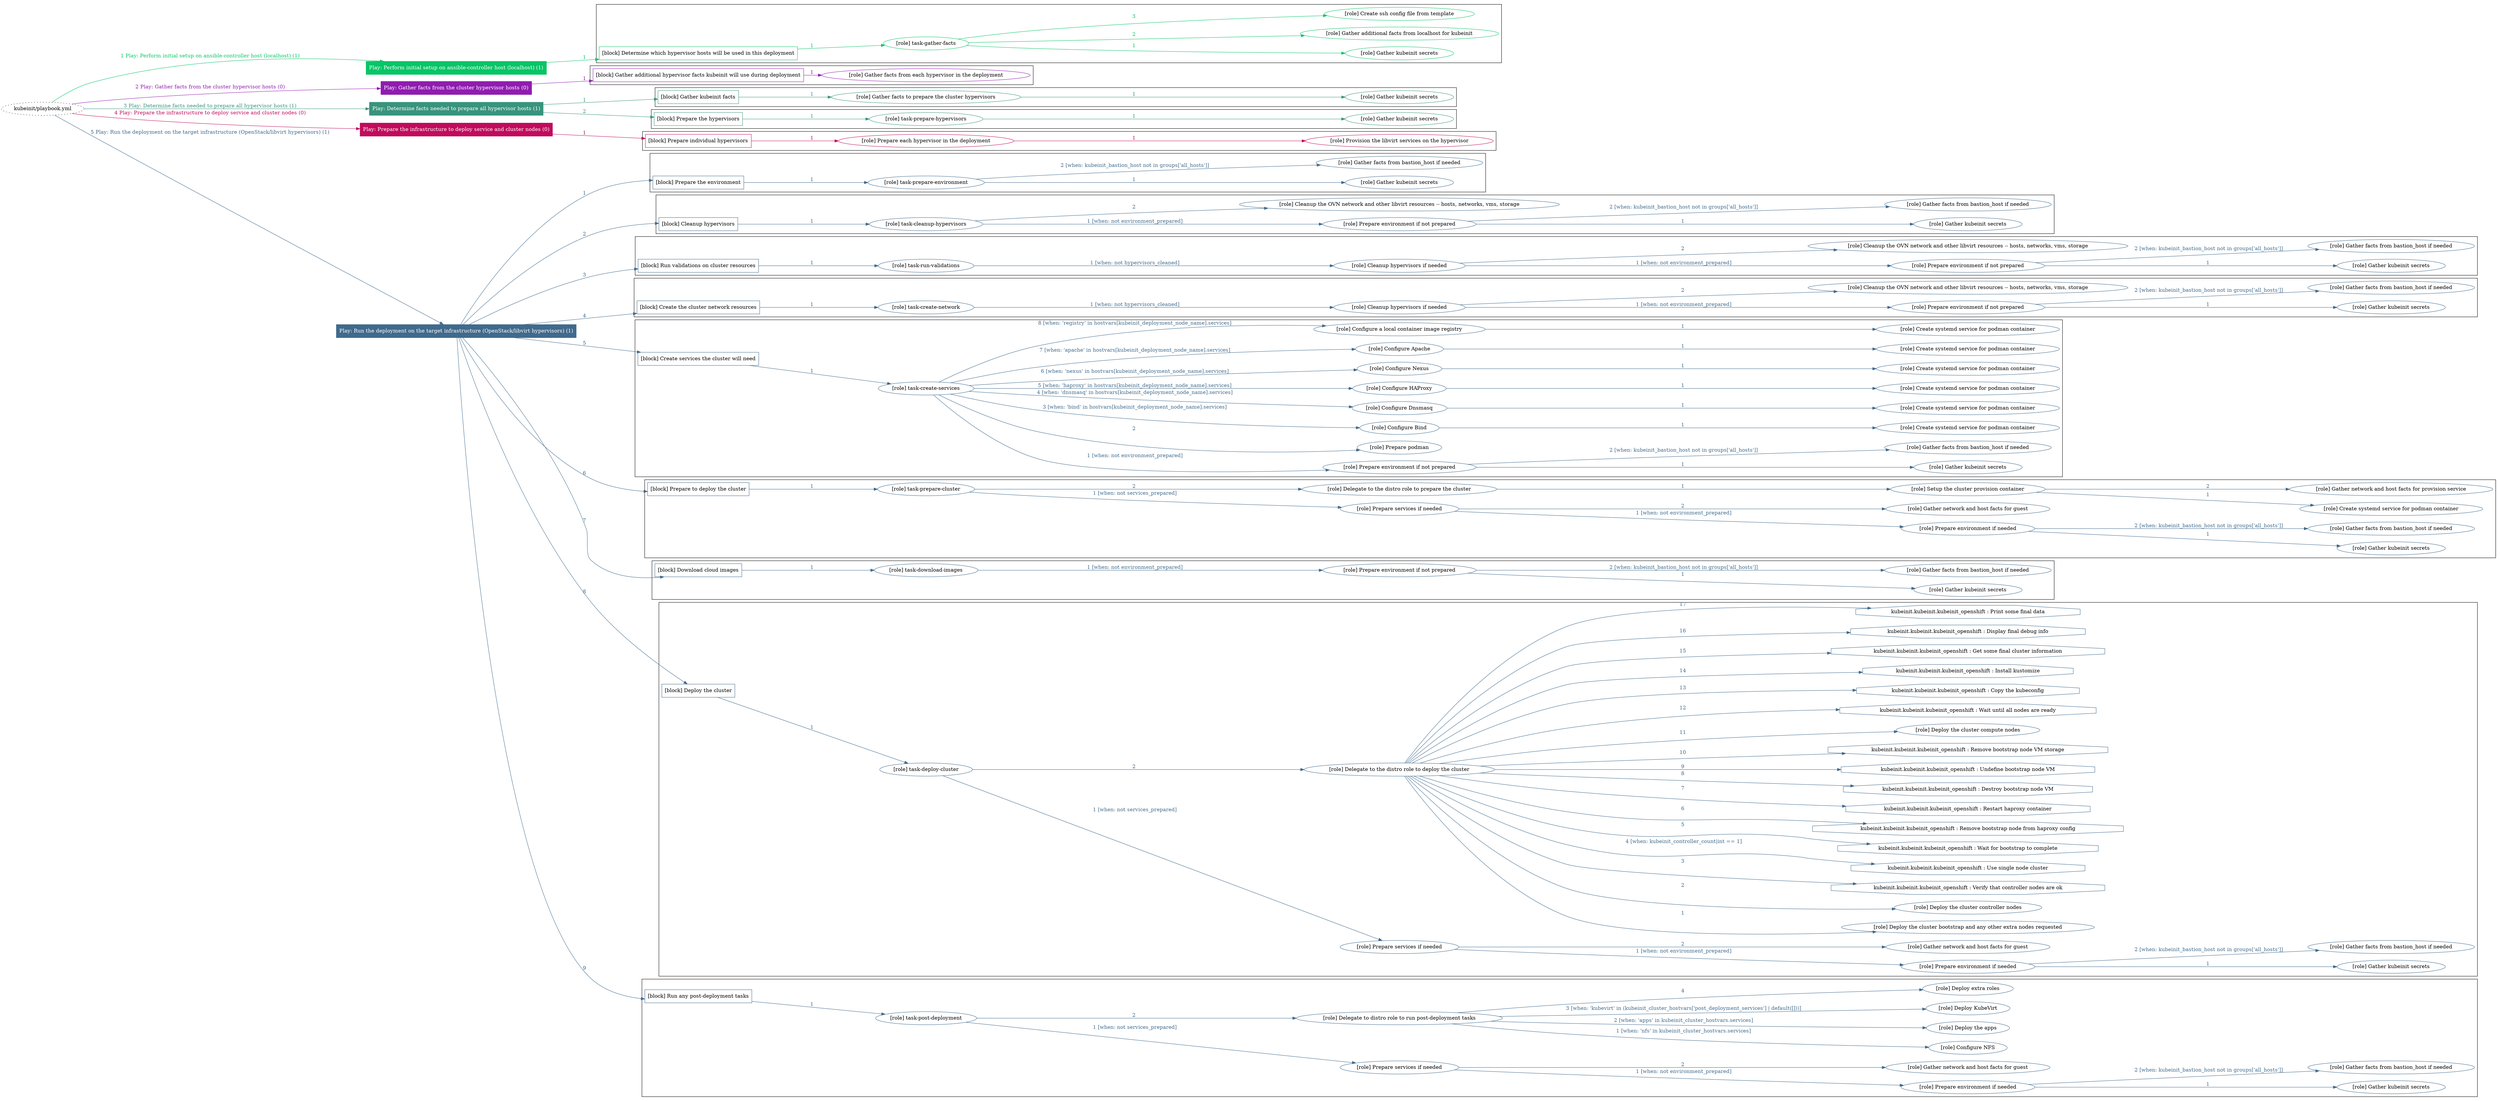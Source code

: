 digraph {
	graph [concentrate=true ordering=in rankdir=LR ratio=fill]
	edge [esep=5 sep=10]
	"kubeinit/playbook.yml" [URL="/home/runner/work/kubeinit/kubeinit/kubeinit/playbook.yml" id=playbook_50bd25fa style=dotted]
	"kubeinit/playbook.yml" -> play_4bf50ac2 [label="1 Play: Perform initial setup on ansible-controller host (localhost) (1)" color="#07c566" fontcolor="#07c566" id=edge_play_4bf50ac2 labeltooltip="1 Play: Perform initial setup on ansible-controller host (localhost) (1)" tooltip="1 Play: Perform initial setup on ansible-controller host (localhost) (1)"]
	subgraph "Play: Perform initial setup on ansible-controller host (localhost) (1)" {
		play_4bf50ac2 [label="Play: Perform initial setup on ansible-controller host (localhost) (1)" URL="/home/runner/work/kubeinit/kubeinit/kubeinit/playbook.yml" color="#07c566" fontcolor="#ffffff" id=play_4bf50ac2 shape=box style=filled tooltip=localhost]
		play_4bf50ac2 -> block_9e1c228f [label=1 color="#07c566" fontcolor="#07c566" id=edge_block_9e1c228f labeltooltip=1 tooltip=1]
		subgraph cluster_block_9e1c228f {
			block_9e1c228f [label="[block] Determine which hypervisor hosts will be used in this deployment" URL="/home/runner/work/kubeinit/kubeinit/kubeinit/playbook.yml" color="#07c566" id=block_9e1c228f labeltooltip="Determine which hypervisor hosts will be used in this deployment" shape=box tooltip="Determine which hypervisor hosts will be used in this deployment"]
			block_9e1c228f -> role_2f373891 [label="1 " color="#07c566" fontcolor="#07c566" id=edge_role_2f373891 labeltooltip="1 " tooltip="1 "]
			subgraph "task-gather-facts" {
				role_2f373891 [label="[role] task-gather-facts" URL="/home/runner/work/kubeinit/kubeinit/kubeinit/playbook.yml" color="#07c566" id=role_2f373891 tooltip="task-gather-facts"]
				role_2f373891 -> role_847ed980 [label="1 " color="#07c566" fontcolor="#07c566" id=edge_role_847ed980 labeltooltip="1 " tooltip="1 "]
				subgraph "Gather kubeinit secrets" {
					role_847ed980 [label="[role] Gather kubeinit secrets" URL="/home/runner/.ansible/collections/ansible_collections/kubeinit/kubeinit/roles/kubeinit_prepare/tasks/build_hypervisors_group.yml" color="#07c566" id=role_847ed980 tooltip="Gather kubeinit secrets"]
				}
				role_2f373891 -> role_a9149e8d [label="2 " color="#07c566" fontcolor="#07c566" id=edge_role_a9149e8d labeltooltip="2 " tooltip="2 "]
				subgraph "Gather additional facts from localhost for kubeinit" {
					role_a9149e8d [label="[role] Gather additional facts from localhost for kubeinit" URL="/home/runner/.ansible/collections/ansible_collections/kubeinit/kubeinit/roles/kubeinit_prepare/tasks/build_hypervisors_group.yml" color="#07c566" id=role_a9149e8d tooltip="Gather additional facts from localhost for kubeinit"]
				}
				role_2f373891 -> role_67c5a2b4 [label="3 " color="#07c566" fontcolor="#07c566" id=edge_role_67c5a2b4 labeltooltip="3 " tooltip="3 "]
				subgraph "Create ssh config file from template" {
					role_67c5a2b4 [label="[role] Create ssh config file from template" URL="/home/runner/.ansible/collections/ansible_collections/kubeinit/kubeinit/roles/kubeinit_prepare/tasks/build_hypervisors_group.yml" color="#07c566" id=role_67c5a2b4 tooltip="Create ssh config file from template"]
				}
			}
		}
	}
	"kubeinit/playbook.yml" -> play_c8eaf683 [label="2 Play: Gather facts from the cluster hypervisor hosts (0)" color="#901cb0" fontcolor="#901cb0" id=edge_play_c8eaf683 labeltooltip="2 Play: Gather facts from the cluster hypervisor hosts (0)" tooltip="2 Play: Gather facts from the cluster hypervisor hosts (0)"]
	subgraph "Play: Gather facts from the cluster hypervisor hosts (0)" {
		play_c8eaf683 [label="Play: Gather facts from the cluster hypervisor hosts (0)" URL="/home/runner/work/kubeinit/kubeinit/kubeinit/playbook.yml" color="#901cb0" fontcolor="#ffffff" id=play_c8eaf683 shape=box style=filled tooltip="Play: Gather facts from the cluster hypervisor hosts (0)"]
		play_c8eaf683 -> block_3e5f07fd [label=1 color="#901cb0" fontcolor="#901cb0" id=edge_block_3e5f07fd labeltooltip=1 tooltip=1]
		subgraph cluster_block_3e5f07fd {
			block_3e5f07fd [label="[block] Gather additional hypervisor facts kubeinit will use during deployment" URL="/home/runner/work/kubeinit/kubeinit/kubeinit/playbook.yml" color="#901cb0" id=block_3e5f07fd labeltooltip="Gather additional hypervisor facts kubeinit will use during deployment" shape=box tooltip="Gather additional hypervisor facts kubeinit will use during deployment"]
			block_3e5f07fd -> role_fa3580a1 [label="1 " color="#901cb0" fontcolor="#901cb0" id=edge_role_fa3580a1 labeltooltip="1 " tooltip="1 "]
			subgraph "Gather facts from each hypervisor in the deployment" {
				role_fa3580a1 [label="[role] Gather facts from each hypervisor in the deployment" URL="/home/runner/work/kubeinit/kubeinit/kubeinit/playbook.yml" color="#901cb0" id=role_fa3580a1 tooltip="Gather facts from each hypervisor in the deployment"]
			}
		}
	}
	"kubeinit/playbook.yml" -> play_f96d31c6 [label="3 Play: Determine facts needed to prepare all hypervisor hosts (1)" color="#38947d" fontcolor="#38947d" id=edge_play_f96d31c6 labeltooltip="3 Play: Determine facts needed to prepare all hypervisor hosts (1)" tooltip="3 Play: Determine facts needed to prepare all hypervisor hosts (1)"]
	subgraph "Play: Determine facts needed to prepare all hypervisor hosts (1)" {
		play_f96d31c6 [label="Play: Determine facts needed to prepare all hypervisor hosts (1)" URL="/home/runner/work/kubeinit/kubeinit/kubeinit/playbook.yml" color="#38947d" fontcolor="#ffffff" id=play_f96d31c6 shape=box style=filled tooltip=localhost]
		play_f96d31c6 -> block_f959dbd6 [label=1 color="#38947d" fontcolor="#38947d" id=edge_block_f959dbd6 labeltooltip=1 tooltip=1]
		subgraph cluster_block_f959dbd6 {
			block_f959dbd6 [label="[block] Gather kubeinit facts" URL="/home/runner/work/kubeinit/kubeinit/kubeinit/playbook.yml" color="#38947d" id=block_f959dbd6 labeltooltip="Gather kubeinit facts" shape=box tooltip="Gather kubeinit facts"]
			block_f959dbd6 -> role_f091aeb1 [label="1 " color="#38947d" fontcolor="#38947d" id=edge_role_f091aeb1 labeltooltip="1 " tooltip="1 "]
			subgraph "Gather facts to prepare the cluster hypervisors" {
				role_f091aeb1 [label="[role] Gather facts to prepare the cluster hypervisors" URL="/home/runner/work/kubeinit/kubeinit/kubeinit/playbook.yml" color="#38947d" id=role_f091aeb1 tooltip="Gather facts to prepare the cluster hypervisors"]
				role_f091aeb1 -> role_014d5899 [label="1 " color="#38947d" fontcolor="#38947d" id=edge_role_014d5899 labeltooltip="1 " tooltip="1 "]
				subgraph "Gather kubeinit secrets" {
					role_014d5899 [label="[role] Gather kubeinit secrets" URL="/home/runner/.ansible/collections/ansible_collections/kubeinit/kubeinit/roles/kubeinit_prepare/tasks/gather_kubeinit_facts.yml" color="#38947d" id=role_014d5899 tooltip="Gather kubeinit secrets"]
				}
			}
		}
		play_f96d31c6 -> block_a365933b [label=2 color="#38947d" fontcolor="#38947d" id=edge_block_a365933b labeltooltip=2 tooltip=2]
		subgraph cluster_block_a365933b {
			block_a365933b [label="[block] Prepare the hypervisors" URL="/home/runner/work/kubeinit/kubeinit/kubeinit/playbook.yml" color="#38947d" id=block_a365933b labeltooltip="Prepare the hypervisors" shape=box tooltip="Prepare the hypervisors"]
			block_a365933b -> role_06dd94b6 [label="1 " color="#38947d" fontcolor="#38947d" id=edge_role_06dd94b6 labeltooltip="1 " tooltip="1 "]
			subgraph "task-prepare-hypervisors" {
				role_06dd94b6 [label="[role] task-prepare-hypervisors" URL="/home/runner/work/kubeinit/kubeinit/kubeinit/playbook.yml" color="#38947d" id=role_06dd94b6 tooltip="task-prepare-hypervisors"]
				role_06dd94b6 -> role_d65f756d [label="1 " color="#38947d" fontcolor="#38947d" id=edge_role_d65f756d labeltooltip="1 " tooltip="1 "]
				subgraph "Gather kubeinit secrets" {
					role_d65f756d [label="[role] Gather kubeinit secrets" URL="/home/runner/.ansible/collections/ansible_collections/kubeinit/kubeinit/roles/kubeinit_prepare/tasks/gather_kubeinit_facts.yml" color="#38947d" id=role_d65f756d tooltip="Gather kubeinit secrets"]
				}
			}
		}
	}
	"kubeinit/playbook.yml" -> play_06c529fe [label="4 Play: Prepare the infrastructure to deploy service and cluster nodes (0)" color="#c10b5c" fontcolor="#c10b5c" id=edge_play_06c529fe labeltooltip="4 Play: Prepare the infrastructure to deploy service and cluster nodes (0)" tooltip="4 Play: Prepare the infrastructure to deploy service and cluster nodes (0)"]
	subgraph "Play: Prepare the infrastructure to deploy service and cluster nodes (0)" {
		play_06c529fe [label="Play: Prepare the infrastructure to deploy service and cluster nodes (0)" URL="/home/runner/work/kubeinit/kubeinit/kubeinit/playbook.yml" color="#c10b5c" fontcolor="#ffffff" id=play_06c529fe shape=box style=filled tooltip="Play: Prepare the infrastructure to deploy service and cluster nodes (0)"]
		play_06c529fe -> block_189769e6 [label=1 color="#c10b5c" fontcolor="#c10b5c" id=edge_block_189769e6 labeltooltip=1 tooltip=1]
		subgraph cluster_block_189769e6 {
			block_189769e6 [label="[block] Prepare individual hypervisors" URL="/home/runner/work/kubeinit/kubeinit/kubeinit/playbook.yml" color="#c10b5c" id=block_189769e6 labeltooltip="Prepare individual hypervisors" shape=box tooltip="Prepare individual hypervisors"]
			block_189769e6 -> role_f0d8685e [label="1 " color="#c10b5c" fontcolor="#c10b5c" id=edge_role_f0d8685e labeltooltip="1 " tooltip="1 "]
			subgraph "Prepare each hypervisor in the deployment" {
				role_f0d8685e [label="[role] Prepare each hypervisor in the deployment" URL="/home/runner/work/kubeinit/kubeinit/kubeinit/playbook.yml" color="#c10b5c" id=role_f0d8685e tooltip="Prepare each hypervisor in the deployment"]
				role_f0d8685e -> role_efe97124 [label="1 " color="#c10b5c" fontcolor="#c10b5c" id=edge_role_efe97124 labeltooltip="1 " tooltip="1 "]
				subgraph "Provision the libvirt services on the hypervisor" {
					role_efe97124 [label="[role] Provision the libvirt services on the hypervisor" URL="/home/runner/.ansible/collections/ansible_collections/kubeinit/kubeinit/roles/kubeinit_prepare/tasks/prepare_hypervisor.yml" color="#c10b5c" id=role_efe97124 tooltip="Provision the libvirt services on the hypervisor"]
				}
			}
		}
	}
	"kubeinit/playbook.yml" -> play_44481544 [label="5 Play: Run the deployment on the target infrastructure (OpenStack/libvirt hypervisors) (1)" color="#406a8c" fontcolor="#406a8c" id=edge_play_44481544 labeltooltip="5 Play: Run the deployment on the target infrastructure (OpenStack/libvirt hypervisors) (1)" tooltip="5 Play: Run the deployment on the target infrastructure (OpenStack/libvirt hypervisors) (1)"]
	subgraph "Play: Run the deployment on the target infrastructure (OpenStack/libvirt hypervisors) (1)" {
		play_44481544 [label="Play: Run the deployment on the target infrastructure (OpenStack/libvirt hypervisors) (1)" URL="/home/runner/work/kubeinit/kubeinit/kubeinit/playbook.yml" color="#406a8c" fontcolor="#ffffff" id=play_44481544 shape=box style=filled tooltip=localhost]
		play_44481544 -> block_8fc220f0 [label=1 color="#406a8c" fontcolor="#406a8c" id=edge_block_8fc220f0 labeltooltip=1 tooltip=1]
		subgraph cluster_block_8fc220f0 {
			block_8fc220f0 [label="[block] Prepare the environment" URL="/home/runner/work/kubeinit/kubeinit/kubeinit/playbook.yml" color="#406a8c" id=block_8fc220f0 labeltooltip="Prepare the environment" shape=box tooltip="Prepare the environment"]
			block_8fc220f0 -> role_bfd243fd [label="1 " color="#406a8c" fontcolor="#406a8c" id=edge_role_bfd243fd labeltooltip="1 " tooltip="1 "]
			subgraph "task-prepare-environment" {
				role_bfd243fd [label="[role] task-prepare-environment" URL="/home/runner/work/kubeinit/kubeinit/kubeinit/playbook.yml" color="#406a8c" id=role_bfd243fd tooltip="task-prepare-environment"]
				role_bfd243fd -> role_518475f5 [label="1 " color="#406a8c" fontcolor="#406a8c" id=edge_role_518475f5 labeltooltip="1 " tooltip="1 "]
				subgraph "Gather kubeinit secrets" {
					role_518475f5 [label="[role] Gather kubeinit secrets" URL="/home/runner/.ansible/collections/ansible_collections/kubeinit/kubeinit/roles/kubeinit_prepare/tasks/gather_kubeinit_facts.yml" color="#406a8c" id=role_518475f5 tooltip="Gather kubeinit secrets"]
				}
				role_bfd243fd -> role_069d0065 [label="2 [when: kubeinit_bastion_host not in groups['all_hosts']]" color="#406a8c" fontcolor="#406a8c" id=edge_role_069d0065 labeltooltip="2 [when: kubeinit_bastion_host not in groups['all_hosts']]" tooltip="2 [when: kubeinit_bastion_host not in groups['all_hosts']]"]
				subgraph "Gather facts from bastion_host if needed" {
					role_069d0065 [label="[role] Gather facts from bastion_host if needed" URL="/home/runner/.ansible/collections/ansible_collections/kubeinit/kubeinit/roles/kubeinit_prepare/tasks/main.yml" color="#406a8c" id=role_069d0065 tooltip="Gather facts from bastion_host if needed"]
				}
			}
		}
		play_44481544 -> block_0143c581 [label=2 color="#406a8c" fontcolor="#406a8c" id=edge_block_0143c581 labeltooltip=2 tooltip=2]
		subgraph cluster_block_0143c581 {
			block_0143c581 [label="[block] Cleanup hypervisors" URL="/home/runner/work/kubeinit/kubeinit/kubeinit/playbook.yml" color="#406a8c" id=block_0143c581 labeltooltip="Cleanup hypervisors" shape=box tooltip="Cleanup hypervisors"]
			block_0143c581 -> role_dfee4e2e [label="1 " color="#406a8c" fontcolor="#406a8c" id=edge_role_dfee4e2e labeltooltip="1 " tooltip="1 "]
			subgraph "task-cleanup-hypervisors" {
				role_dfee4e2e [label="[role] task-cleanup-hypervisors" URL="/home/runner/work/kubeinit/kubeinit/kubeinit/playbook.yml" color="#406a8c" id=role_dfee4e2e tooltip="task-cleanup-hypervisors"]
				role_dfee4e2e -> role_a5029887 [label="1 [when: not environment_prepared]" color="#406a8c" fontcolor="#406a8c" id=edge_role_a5029887 labeltooltip="1 [when: not environment_prepared]" tooltip="1 [when: not environment_prepared]"]
				subgraph "Prepare environment if not prepared" {
					role_a5029887 [label="[role] Prepare environment if not prepared" URL="/home/runner/.ansible/collections/ansible_collections/kubeinit/kubeinit/roles/kubeinit_libvirt/tasks/cleanup_hypervisors.yml" color="#406a8c" id=role_a5029887 tooltip="Prepare environment if not prepared"]
					role_a5029887 -> role_2441c5da [label="1 " color="#406a8c" fontcolor="#406a8c" id=edge_role_2441c5da labeltooltip="1 " tooltip="1 "]
					subgraph "Gather kubeinit secrets" {
						role_2441c5da [label="[role] Gather kubeinit secrets" URL="/home/runner/.ansible/collections/ansible_collections/kubeinit/kubeinit/roles/kubeinit_prepare/tasks/gather_kubeinit_facts.yml" color="#406a8c" id=role_2441c5da tooltip="Gather kubeinit secrets"]
					}
					role_a5029887 -> role_b6c0d79e [label="2 [when: kubeinit_bastion_host not in groups['all_hosts']]" color="#406a8c" fontcolor="#406a8c" id=edge_role_b6c0d79e labeltooltip="2 [when: kubeinit_bastion_host not in groups['all_hosts']]" tooltip="2 [when: kubeinit_bastion_host not in groups['all_hosts']]"]
					subgraph "Gather facts from bastion_host if needed" {
						role_b6c0d79e [label="[role] Gather facts from bastion_host if needed" URL="/home/runner/.ansible/collections/ansible_collections/kubeinit/kubeinit/roles/kubeinit_prepare/tasks/main.yml" color="#406a8c" id=role_b6c0d79e tooltip="Gather facts from bastion_host if needed"]
					}
				}
				role_dfee4e2e -> role_7842cf20 [label="2 " color="#406a8c" fontcolor="#406a8c" id=edge_role_7842cf20 labeltooltip="2 " tooltip="2 "]
				subgraph "Cleanup the OVN network and other libvirt resources -- hosts, networks, vms, storage" {
					role_7842cf20 [label="[role] Cleanup the OVN network and other libvirt resources -- hosts, networks, vms, storage" URL="/home/runner/.ansible/collections/ansible_collections/kubeinit/kubeinit/roles/kubeinit_libvirt/tasks/cleanup_hypervisors.yml" color="#406a8c" id=role_7842cf20 tooltip="Cleanup the OVN network and other libvirt resources -- hosts, networks, vms, storage"]
				}
			}
		}
		play_44481544 -> block_13480ee0 [label=3 color="#406a8c" fontcolor="#406a8c" id=edge_block_13480ee0 labeltooltip=3 tooltip=3]
		subgraph cluster_block_13480ee0 {
			block_13480ee0 [label="[block] Run validations on cluster resources" URL="/home/runner/work/kubeinit/kubeinit/kubeinit/playbook.yml" color="#406a8c" id=block_13480ee0 labeltooltip="Run validations on cluster resources" shape=box tooltip="Run validations on cluster resources"]
			block_13480ee0 -> role_c1f27a2e [label="1 " color="#406a8c" fontcolor="#406a8c" id=edge_role_c1f27a2e labeltooltip="1 " tooltip="1 "]
			subgraph "task-run-validations" {
				role_c1f27a2e [label="[role] task-run-validations" URL="/home/runner/work/kubeinit/kubeinit/kubeinit/playbook.yml" color="#406a8c" id=role_c1f27a2e tooltip="task-run-validations"]
				role_c1f27a2e -> role_e02048c8 [label="1 [when: not hypervisors_cleaned]" color="#406a8c" fontcolor="#406a8c" id=edge_role_e02048c8 labeltooltip="1 [when: not hypervisors_cleaned]" tooltip="1 [when: not hypervisors_cleaned]"]
				subgraph "Cleanup hypervisors if needed" {
					role_e02048c8 [label="[role] Cleanup hypervisors if needed" URL="/home/runner/.ansible/collections/ansible_collections/kubeinit/kubeinit/roles/kubeinit_validations/tasks/main.yml" color="#406a8c" id=role_e02048c8 tooltip="Cleanup hypervisors if needed"]
					role_e02048c8 -> role_9f446713 [label="1 [when: not environment_prepared]" color="#406a8c" fontcolor="#406a8c" id=edge_role_9f446713 labeltooltip="1 [when: not environment_prepared]" tooltip="1 [when: not environment_prepared]"]
					subgraph "Prepare environment if not prepared" {
						role_9f446713 [label="[role] Prepare environment if not prepared" URL="/home/runner/.ansible/collections/ansible_collections/kubeinit/kubeinit/roles/kubeinit_libvirt/tasks/cleanup_hypervisors.yml" color="#406a8c" id=role_9f446713 tooltip="Prepare environment if not prepared"]
						role_9f446713 -> role_52f19ca0 [label="1 " color="#406a8c" fontcolor="#406a8c" id=edge_role_52f19ca0 labeltooltip="1 " tooltip="1 "]
						subgraph "Gather kubeinit secrets" {
							role_52f19ca0 [label="[role] Gather kubeinit secrets" URL="/home/runner/.ansible/collections/ansible_collections/kubeinit/kubeinit/roles/kubeinit_prepare/tasks/gather_kubeinit_facts.yml" color="#406a8c" id=role_52f19ca0 tooltip="Gather kubeinit secrets"]
						}
						role_9f446713 -> role_0342ae46 [label="2 [when: kubeinit_bastion_host not in groups['all_hosts']]" color="#406a8c" fontcolor="#406a8c" id=edge_role_0342ae46 labeltooltip="2 [when: kubeinit_bastion_host not in groups['all_hosts']]" tooltip="2 [when: kubeinit_bastion_host not in groups['all_hosts']]"]
						subgraph "Gather facts from bastion_host if needed" {
							role_0342ae46 [label="[role] Gather facts from bastion_host if needed" URL="/home/runner/.ansible/collections/ansible_collections/kubeinit/kubeinit/roles/kubeinit_prepare/tasks/main.yml" color="#406a8c" id=role_0342ae46 tooltip="Gather facts from bastion_host if needed"]
						}
					}
					role_e02048c8 -> role_072c7ce5 [label="2 " color="#406a8c" fontcolor="#406a8c" id=edge_role_072c7ce5 labeltooltip="2 " tooltip="2 "]
					subgraph "Cleanup the OVN network and other libvirt resources -- hosts, networks, vms, storage" {
						role_072c7ce5 [label="[role] Cleanup the OVN network and other libvirt resources -- hosts, networks, vms, storage" URL="/home/runner/.ansible/collections/ansible_collections/kubeinit/kubeinit/roles/kubeinit_libvirt/tasks/cleanup_hypervisors.yml" color="#406a8c" id=role_072c7ce5 tooltip="Cleanup the OVN network and other libvirt resources -- hosts, networks, vms, storage"]
					}
				}
			}
		}
		play_44481544 -> block_ce4ec8a8 [label=4 color="#406a8c" fontcolor="#406a8c" id=edge_block_ce4ec8a8 labeltooltip=4 tooltip=4]
		subgraph cluster_block_ce4ec8a8 {
			block_ce4ec8a8 [label="[block] Create the cluster network resources" URL="/home/runner/work/kubeinit/kubeinit/kubeinit/playbook.yml" color="#406a8c" id=block_ce4ec8a8 labeltooltip="Create the cluster network resources" shape=box tooltip="Create the cluster network resources"]
			block_ce4ec8a8 -> role_e200a38a [label="1 " color="#406a8c" fontcolor="#406a8c" id=edge_role_e200a38a labeltooltip="1 " tooltip="1 "]
			subgraph "task-create-network" {
				role_e200a38a [label="[role] task-create-network" URL="/home/runner/work/kubeinit/kubeinit/kubeinit/playbook.yml" color="#406a8c" id=role_e200a38a tooltip="task-create-network"]
				role_e200a38a -> role_e295cb40 [label="1 [when: not hypervisors_cleaned]" color="#406a8c" fontcolor="#406a8c" id=edge_role_e295cb40 labeltooltip="1 [when: not hypervisors_cleaned]" tooltip="1 [when: not hypervisors_cleaned]"]
				subgraph "Cleanup hypervisors if needed" {
					role_e295cb40 [label="[role] Cleanup hypervisors if needed" URL="/home/runner/.ansible/collections/ansible_collections/kubeinit/kubeinit/roles/kubeinit_libvirt/tasks/create_network.yml" color="#406a8c" id=role_e295cb40 tooltip="Cleanup hypervisors if needed"]
					role_e295cb40 -> role_5b097730 [label="1 [when: not environment_prepared]" color="#406a8c" fontcolor="#406a8c" id=edge_role_5b097730 labeltooltip="1 [when: not environment_prepared]" tooltip="1 [when: not environment_prepared]"]
					subgraph "Prepare environment if not prepared" {
						role_5b097730 [label="[role] Prepare environment if not prepared" URL="/home/runner/.ansible/collections/ansible_collections/kubeinit/kubeinit/roles/kubeinit_libvirt/tasks/cleanup_hypervisors.yml" color="#406a8c" id=role_5b097730 tooltip="Prepare environment if not prepared"]
						role_5b097730 -> role_7fd34caf [label="1 " color="#406a8c" fontcolor="#406a8c" id=edge_role_7fd34caf labeltooltip="1 " tooltip="1 "]
						subgraph "Gather kubeinit secrets" {
							role_7fd34caf [label="[role] Gather kubeinit secrets" URL="/home/runner/.ansible/collections/ansible_collections/kubeinit/kubeinit/roles/kubeinit_prepare/tasks/gather_kubeinit_facts.yml" color="#406a8c" id=role_7fd34caf tooltip="Gather kubeinit secrets"]
						}
						role_5b097730 -> role_9453001c [label="2 [when: kubeinit_bastion_host not in groups['all_hosts']]" color="#406a8c" fontcolor="#406a8c" id=edge_role_9453001c labeltooltip="2 [when: kubeinit_bastion_host not in groups['all_hosts']]" tooltip="2 [when: kubeinit_bastion_host not in groups['all_hosts']]"]
						subgraph "Gather facts from bastion_host if needed" {
							role_9453001c [label="[role] Gather facts from bastion_host if needed" URL="/home/runner/.ansible/collections/ansible_collections/kubeinit/kubeinit/roles/kubeinit_prepare/tasks/main.yml" color="#406a8c" id=role_9453001c tooltip="Gather facts from bastion_host if needed"]
						}
					}
					role_e295cb40 -> role_6973d677 [label="2 " color="#406a8c" fontcolor="#406a8c" id=edge_role_6973d677 labeltooltip="2 " tooltip="2 "]
					subgraph "Cleanup the OVN network and other libvirt resources -- hosts, networks, vms, storage" {
						role_6973d677 [label="[role] Cleanup the OVN network and other libvirt resources -- hosts, networks, vms, storage" URL="/home/runner/.ansible/collections/ansible_collections/kubeinit/kubeinit/roles/kubeinit_libvirt/tasks/cleanup_hypervisors.yml" color="#406a8c" id=role_6973d677 tooltip="Cleanup the OVN network and other libvirt resources -- hosts, networks, vms, storage"]
					}
				}
			}
		}
		play_44481544 -> block_c0565fac [label=5 color="#406a8c" fontcolor="#406a8c" id=edge_block_c0565fac labeltooltip=5 tooltip=5]
		subgraph cluster_block_c0565fac {
			block_c0565fac [label="[block] Create services the cluster will need" URL="/home/runner/work/kubeinit/kubeinit/kubeinit/playbook.yml" color="#406a8c" id=block_c0565fac labeltooltip="Create services the cluster will need" shape=box tooltip="Create services the cluster will need"]
			block_c0565fac -> role_2908f4fa [label="1 " color="#406a8c" fontcolor="#406a8c" id=edge_role_2908f4fa labeltooltip="1 " tooltip="1 "]
			subgraph "task-create-services" {
				role_2908f4fa [label="[role] task-create-services" URL="/home/runner/work/kubeinit/kubeinit/kubeinit/playbook.yml" color="#406a8c" id=role_2908f4fa tooltip="task-create-services"]
				role_2908f4fa -> role_563afa36 [label="1 [when: not environment_prepared]" color="#406a8c" fontcolor="#406a8c" id=edge_role_563afa36 labeltooltip="1 [when: not environment_prepared]" tooltip="1 [when: not environment_prepared]"]
				subgraph "Prepare environment if not prepared" {
					role_563afa36 [label="[role] Prepare environment if not prepared" URL="/home/runner/.ansible/collections/ansible_collections/kubeinit/kubeinit/roles/kubeinit_services/tasks/main.yml" color="#406a8c" id=role_563afa36 tooltip="Prepare environment if not prepared"]
					role_563afa36 -> role_eb39f806 [label="1 " color="#406a8c" fontcolor="#406a8c" id=edge_role_eb39f806 labeltooltip="1 " tooltip="1 "]
					subgraph "Gather kubeinit secrets" {
						role_eb39f806 [label="[role] Gather kubeinit secrets" URL="/home/runner/.ansible/collections/ansible_collections/kubeinit/kubeinit/roles/kubeinit_prepare/tasks/gather_kubeinit_facts.yml" color="#406a8c" id=role_eb39f806 tooltip="Gather kubeinit secrets"]
					}
					role_563afa36 -> role_6641a165 [label="2 [when: kubeinit_bastion_host not in groups['all_hosts']]" color="#406a8c" fontcolor="#406a8c" id=edge_role_6641a165 labeltooltip="2 [when: kubeinit_bastion_host not in groups['all_hosts']]" tooltip="2 [when: kubeinit_bastion_host not in groups['all_hosts']]"]
					subgraph "Gather facts from bastion_host if needed" {
						role_6641a165 [label="[role] Gather facts from bastion_host if needed" URL="/home/runner/.ansible/collections/ansible_collections/kubeinit/kubeinit/roles/kubeinit_prepare/tasks/main.yml" color="#406a8c" id=role_6641a165 tooltip="Gather facts from bastion_host if needed"]
					}
				}
				role_2908f4fa -> role_1a4cc310 [label="2 " color="#406a8c" fontcolor="#406a8c" id=edge_role_1a4cc310 labeltooltip="2 " tooltip="2 "]
				subgraph "Prepare podman" {
					role_1a4cc310 [label="[role] Prepare podman" URL="/home/runner/.ansible/collections/ansible_collections/kubeinit/kubeinit/roles/kubeinit_services/tasks/00_create_service_pod.yml" color="#406a8c" id=role_1a4cc310 tooltip="Prepare podman"]
				}
				role_2908f4fa -> role_7a6d3f65 [label="3 [when: 'bind' in hostvars[kubeinit_deployment_node_name].services]" color="#406a8c" fontcolor="#406a8c" id=edge_role_7a6d3f65 labeltooltip="3 [when: 'bind' in hostvars[kubeinit_deployment_node_name].services]" tooltip="3 [when: 'bind' in hostvars[kubeinit_deployment_node_name].services]"]
				subgraph "Configure Bind" {
					role_7a6d3f65 [label="[role] Configure Bind" URL="/home/runner/.ansible/collections/ansible_collections/kubeinit/kubeinit/roles/kubeinit_services/tasks/start_services_containers.yml" color="#406a8c" id=role_7a6d3f65 tooltip="Configure Bind"]
					role_7a6d3f65 -> role_4749224b [label="1 " color="#406a8c" fontcolor="#406a8c" id=edge_role_4749224b labeltooltip="1 " tooltip="1 "]
					subgraph "Create systemd service for podman container" {
						role_4749224b [label="[role] Create systemd service for podman container" URL="/home/runner/.ansible/collections/ansible_collections/kubeinit/kubeinit/roles/kubeinit_bind/tasks/main.yml" color="#406a8c" id=role_4749224b tooltip="Create systemd service for podman container"]
					}
				}
				role_2908f4fa -> role_fece2676 [label="4 [when: 'dnsmasq' in hostvars[kubeinit_deployment_node_name].services]" color="#406a8c" fontcolor="#406a8c" id=edge_role_fece2676 labeltooltip="4 [when: 'dnsmasq' in hostvars[kubeinit_deployment_node_name].services]" tooltip="4 [when: 'dnsmasq' in hostvars[kubeinit_deployment_node_name].services]"]
				subgraph "Configure Dnsmasq" {
					role_fece2676 [label="[role] Configure Dnsmasq" URL="/home/runner/.ansible/collections/ansible_collections/kubeinit/kubeinit/roles/kubeinit_services/tasks/start_services_containers.yml" color="#406a8c" id=role_fece2676 tooltip="Configure Dnsmasq"]
					role_fece2676 -> role_5778bd34 [label="1 " color="#406a8c" fontcolor="#406a8c" id=edge_role_5778bd34 labeltooltip="1 " tooltip="1 "]
					subgraph "Create systemd service for podman container" {
						role_5778bd34 [label="[role] Create systemd service for podman container" URL="/home/runner/.ansible/collections/ansible_collections/kubeinit/kubeinit/roles/kubeinit_dnsmasq/tasks/main.yml" color="#406a8c" id=role_5778bd34 tooltip="Create systemd service for podman container"]
					}
				}
				role_2908f4fa -> role_dbf961b9 [label="5 [when: 'haproxy' in hostvars[kubeinit_deployment_node_name].services]" color="#406a8c" fontcolor="#406a8c" id=edge_role_dbf961b9 labeltooltip="5 [when: 'haproxy' in hostvars[kubeinit_deployment_node_name].services]" tooltip="5 [when: 'haproxy' in hostvars[kubeinit_deployment_node_name].services]"]
				subgraph "Configure HAProxy" {
					role_dbf961b9 [label="[role] Configure HAProxy" URL="/home/runner/.ansible/collections/ansible_collections/kubeinit/kubeinit/roles/kubeinit_services/tasks/start_services_containers.yml" color="#406a8c" id=role_dbf961b9 tooltip="Configure HAProxy"]
					role_dbf961b9 -> role_9c6bd52e [label="1 " color="#406a8c" fontcolor="#406a8c" id=edge_role_9c6bd52e labeltooltip="1 " tooltip="1 "]
					subgraph "Create systemd service for podman container" {
						role_9c6bd52e [label="[role] Create systemd service for podman container" URL="/home/runner/.ansible/collections/ansible_collections/kubeinit/kubeinit/roles/kubeinit_haproxy/tasks/main.yml" color="#406a8c" id=role_9c6bd52e tooltip="Create systemd service for podman container"]
					}
				}
				role_2908f4fa -> role_05d064eb [label="6 [when: 'nexus' in hostvars[kubeinit_deployment_node_name].services]" color="#406a8c" fontcolor="#406a8c" id=edge_role_05d064eb labeltooltip="6 [when: 'nexus' in hostvars[kubeinit_deployment_node_name].services]" tooltip="6 [when: 'nexus' in hostvars[kubeinit_deployment_node_name].services]"]
				subgraph "Configure Nexus" {
					role_05d064eb [label="[role] Configure Nexus" URL="/home/runner/.ansible/collections/ansible_collections/kubeinit/kubeinit/roles/kubeinit_services/tasks/start_services_containers.yml" color="#406a8c" id=role_05d064eb tooltip="Configure Nexus"]
					role_05d064eb -> role_3742774c [label="1 " color="#406a8c" fontcolor="#406a8c" id=edge_role_3742774c labeltooltip="1 " tooltip="1 "]
					subgraph "Create systemd service for podman container" {
						role_3742774c [label="[role] Create systemd service for podman container" URL="/home/runner/.ansible/collections/ansible_collections/kubeinit/kubeinit/roles/kubeinit_nexus/tasks/main.yml" color="#406a8c" id=role_3742774c tooltip="Create systemd service for podman container"]
					}
				}
				role_2908f4fa -> role_f6d0dbe3 [label="7 [when: 'apache' in hostvars[kubeinit_deployment_node_name].services]" color="#406a8c" fontcolor="#406a8c" id=edge_role_f6d0dbe3 labeltooltip="7 [when: 'apache' in hostvars[kubeinit_deployment_node_name].services]" tooltip="7 [when: 'apache' in hostvars[kubeinit_deployment_node_name].services]"]
				subgraph "Configure Apache" {
					role_f6d0dbe3 [label="[role] Configure Apache" URL="/home/runner/.ansible/collections/ansible_collections/kubeinit/kubeinit/roles/kubeinit_services/tasks/start_services_containers.yml" color="#406a8c" id=role_f6d0dbe3 tooltip="Configure Apache"]
					role_f6d0dbe3 -> role_a58ebecb [label="1 " color="#406a8c" fontcolor="#406a8c" id=edge_role_a58ebecb labeltooltip="1 " tooltip="1 "]
					subgraph "Create systemd service for podman container" {
						role_a58ebecb [label="[role] Create systemd service for podman container" URL="/home/runner/.ansible/collections/ansible_collections/kubeinit/kubeinit/roles/kubeinit_apache/tasks/main.yml" color="#406a8c" id=role_a58ebecb tooltip="Create systemd service for podman container"]
					}
				}
				role_2908f4fa -> role_6fd42fda [label="8 [when: 'registry' in hostvars[kubeinit_deployment_node_name].services]" color="#406a8c" fontcolor="#406a8c" id=edge_role_6fd42fda labeltooltip="8 [when: 'registry' in hostvars[kubeinit_deployment_node_name].services]" tooltip="8 [when: 'registry' in hostvars[kubeinit_deployment_node_name].services]"]
				subgraph "Configure a local container image registry" {
					role_6fd42fda [label="[role] Configure a local container image registry" URL="/home/runner/.ansible/collections/ansible_collections/kubeinit/kubeinit/roles/kubeinit_services/tasks/start_services_containers.yml" color="#406a8c" id=role_6fd42fda tooltip="Configure a local container image registry"]
					role_6fd42fda -> role_7f390847 [label="1 " color="#406a8c" fontcolor="#406a8c" id=edge_role_7f390847 labeltooltip="1 " tooltip="1 "]
					subgraph "Create systemd service for podman container" {
						role_7f390847 [label="[role] Create systemd service for podman container" URL="/home/runner/.ansible/collections/ansible_collections/kubeinit/kubeinit/roles/kubeinit_registry/tasks/main.yml" color="#406a8c" id=role_7f390847 tooltip="Create systemd service for podman container"]
					}
				}
			}
		}
		play_44481544 -> block_29780239 [label=6 color="#406a8c" fontcolor="#406a8c" id=edge_block_29780239 labeltooltip=6 tooltip=6]
		subgraph cluster_block_29780239 {
			block_29780239 [label="[block] Prepare to deploy the cluster" URL="/home/runner/work/kubeinit/kubeinit/kubeinit/playbook.yml" color="#406a8c" id=block_29780239 labeltooltip="Prepare to deploy the cluster" shape=box tooltip="Prepare to deploy the cluster"]
			block_29780239 -> role_f72801bf [label="1 " color="#406a8c" fontcolor="#406a8c" id=edge_role_f72801bf labeltooltip="1 " tooltip="1 "]
			subgraph "task-prepare-cluster" {
				role_f72801bf [label="[role] task-prepare-cluster" URL="/home/runner/work/kubeinit/kubeinit/kubeinit/playbook.yml" color="#406a8c" id=role_f72801bf tooltip="task-prepare-cluster"]
				role_f72801bf -> role_4fdd1832 [label="1 [when: not services_prepared]" color="#406a8c" fontcolor="#406a8c" id=edge_role_4fdd1832 labeltooltip="1 [when: not services_prepared]" tooltip="1 [when: not services_prepared]"]
				subgraph "Prepare services if needed" {
					role_4fdd1832 [label="[role] Prepare services if needed" URL="/home/runner/.ansible/collections/ansible_collections/kubeinit/kubeinit/roles/kubeinit_prepare/tasks/prepare_cluster.yml" color="#406a8c" id=role_4fdd1832 tooltip="Prepare services if needed"]
					role_4fdd1832 -> role_5c6e82a3 [label="1 [when: not environment_prepared]" color="#406a8c" fontcolor="#406a8c" id=edge_role_5c6e82a3 labeltooltip="1 [when: not environment_prepared]" tooltip="1 [when: not environment_prepared]"]
					subgraph "Prepare environment if needed" {
						role_5c6e82a3 [label="[role] Prepare environment if needed" URL="/home/runner/.ansible/collections/ansible_collections/kubeinit/kubeinit/roles/kubeinit_services/tasks/prepare_services.yml" color="#406a8c" id=role_5c6e82a3 tooltip="Prepare environment if needed"]
						role_5c6e82a3 -> role_c60d15ec [label="1 " color="#406a8c" fontcolor="#406a8c" id=edge_role_c60d15ec labeltooltip="1 " tooltip="1 "]
						subgraph "Gather kubeinit secrets" {
							role_c60d15ec [label="[role] Gather kubeinit secrets" URL="/home/runner/.ansible/collections/ansible_collections/kubeinit/kubeinit/roles/kubeinit_prepare/tasks/gather_kubeinit_facts.yml" color="#406a8c" id=role_c60d15ec tooltip="Gather kubeinit secrets"]
						}
						role_5c6e82a3 -> role_6555cd11 [label="2 [when: kubeinit_bastion_host not in groups['all_hosts']]" color="#406a8c" fontcolor="#406a8c" id=edge_role_6555cd11 labeltooltip="2 [when: kubeinit_bastion_host not in groups['all_hosts']]" tooltip="2 [when: kubeinit_bastion_host not in groups['all_hosts']]"]
						subgraph "Gather facts from bastion_host if needed" {
							role_6555cd11 [label="[role] Gather facts from bastion_host if needed" URL="/home/runner/.ansible/collections/ansible_collections/kubeinit/kubeinit/roles/kubeinit_prepare/tasks/main.yml" color="#406a8c" id=role_6555cd11 tooltip="Gather facts from bastion_host if needed"]
						}
					}
					role_4fdd1832 -> role_6030d4b0 [label="2 " color="#406a8c" fontcolor="#406a8c" id=edge_role_6030d4b0 labeltooltip="2 " tooltip="2 "]
					subgraph "Gather network and host facts for guest" {
						role_6030d4b0 [label="[role] Gather network and host facts for guest" URL="/home/runner/.ansible/collections/ansible_collections/kubeinit/kubeinit/roles/kubeinit_services/tasks/prepare_services.yml" color="#406a8c" id=role_6030d4b0 tooltip="Gather network and host facts for guest"]
					}
				}
				role_f72801bf -> role_32a39476 [label="2 " color="#406a8c" fontcolor="#406a8c" id=edge_role_32a39476 labeltooltip="2 " tooltip="2 "]
				subgraph "Delegate to the distro role to prepare the cluster" {
					role_32a39476 [label="[role] Delegate to the distro role to prepare the cluster" URL="/home/runner/.ansible/collections/ansible_collections/kubeinit/kubeinit/roles/kubeinit_prepare/tasks/prepare_cluster.yml" color="#406a8c" id=role_32a39476 tooltip="Delegate to the distro role to prepare the cluster"]
					role_32a39476 -> role_e7f9a1c0 [label="1 " color="#406a8c" fontcolor="#406a8c" id=edge_role_e7f9a1c0 labeltooltip="1 " tooltip="1 "]
					subgraph "Setup the cluster provision container" {
						role_e7f9a1c0 [label="[role] Setup the cluster provision container" URL="/home/runner/.ansible/collections/ansible_collections/kubeinit/kubeinit/roles/kubeinit_openshift/tasks/prepare_cluster.yml" color="#406a8c" id=role_e7f9a1c0 tooltip="Setup the cluster provision container"]
						role_e7f9a1c0 -> role_69d15f15 [label="1 " color="#406a8c" fontcolor="#406a8c" id=edge_role_69d15f15 labeltooltip="1 " tooltip="1 "]
						subgraph "Create systemd service for podman container" {
							role_69d15f15 [label="[role] Create systemd service for podman container" URL="/home/runner/.ansible/collections/ansible_collections/kubeinit/kubeinit/roles/kubeinit_services/tasks/create_provision_container.yml" color="#406a8c" id=role_69d15f15 tooltip="Create systemd service for podman container"]
						}
						role_e7f9a1c0 -> role_bd9b58da [label="2 " color="#406a8c" fontcolor="#406a8c" id=edge_role_bd9b58da labeltooltip="2 " tooltip="2 "]
						subgraph "Gather network and host facts for provision service" {
							role_bd9b58da [label="[role] Gather network and host facts for provision service" URL="/home/runner/.ansible/collections/ansible_collections/kubeinit/kubeinit/roles/kubeinit_services/tasks/create_provision_container.yml" color="#406a8c" id=role_bd9b58da tooltip="Gather network and host facts for provision service"]
						}
					}
				}
			}
		}
		play_44481544 -> block_03bcf95e [label=7 color="#406a8c" fontcolor="#406a8c" id=edge_block_03bcf95e labeltooltip=7 tooltip=7]
		subgraph cluster_block_03bcf95e {
			block_03bcf95e [label="[block] Download cloud images" URL="/home/runner/work/kubeinit/kubeinit/kubeinit/playbook.yml" color="#406a8c" id=block_03bcf95e labeltooltip="Download cloud images" shape=box tooltip="Download cloud images"]
			block_03bcf95e -> role_58939a29 [label="1 " color="#406a8c" fontcolor="#406a8c" id=edge_role_58939a29 labeltooltip="1 " tooltip="1 "]
			subgraph "task-download-images" {
				role_58939a29 [label="[role] task-download-images" URL="/home/runner/work/kubeinit/kubeinit/kubeinit/playbook.yml" color="#406a8c" id=role_58939a29 tooltip="task-download-images"]
				role_58939a29 -> role_c8bc4668 [label="1 [when: not environment_prepared]" color="#406a8c" fontcolor="#406a8c" id=edge_role_c8bc4668 labeltooltip="1 [when: not environment_prepared]" tooltip="1 [when: not environment_prepared]"]
				subgraph "Prepare environment if not prepared" {
					role_c8bc4668 [label="[role] Prepare environment if not prepared" URL="/home/runner/.ansible/collections/ansible_collections/kubeinit/kubeinit/roles/kubeinit_libvirt/tasks/download_cloud_images.yml" color="#406a8c" id=role_c8bc4668 tooltip="Prepare environment if not prepared"]
					role_c8bc4668 -> role_a8d9b0af [label="1 " color="#406a8c" fontcolor="#406a8c" id=edge_role_a8d9b0af labeltooltip="1 " tooltip="1 "]
					subgraph "Gather kubeinit secrets" {
						role_a8d9b0af [label="[role] Gather kubeinit secrets" URL="/home/runner/.ansible/collections/ansible_collections/kubeinit/kubeinit/roles/kubeinit_prepare/tasks/gather_kubeinit_facts.yml" color="#406a8c" id=role_a8d9b0af tooltip="Gather kubeinit secrets"]
					}
					role_c8bc4668 -> role_9179df5b [label="2 [when: kubeinit_bastion_host not in groups['all_hosts']]" color="#406a8c" fontcolor="#406a8c" id=edge_role_9179df5b labeltooltip="2 [when: kubeinit_bastion_host not in groups['all_hosts']]" tooltip="2 [when: kubeinit_bastion_host not in groups['all_hosts']]"]
					subgraph "Gather facts from bastion_host if needed" {
						role_9179df5b [label="[role] Gather facts from bastion_host if needed" URL="/home/runner/.ansible/collections/ansible_collections/kubeinit/kubeinit/roles/kubeinit_prepare/tasks/main.yml" color="#406a8c" id=role_9179df5b tooltip="Gather facts from bastion_host if needed"]
					}
				}
			}
		}
		play_44481544 -> block_23dc8f19 [label=8 color="#406a8c" fontcolor="#406a8c" id=edge_block_23dc8f19 labeltooltip=8 tooltip=8]
		subgraph cluster_block_23dc8f19 {
			block_23dc8f19 [label="[block] Deploy the cluster" URL="/home/runner/work/kubeinit/kubeinit/kubeinit/playbook.yml" color="#406a8c" id=block_23dc8f19 labeltooltip="Deploy the cluster" shape=box tooltip="Deploy the cluster"]
			block_23dc8f19 -> role_31ff0a02 [label="1 " color="#406a8c" fontcolor="#406a8c" id=edge_role_31ff0a02 labeltooltip="1 " tooltip="1 "]
			subgraph "task-deploy-cluster" {
				role_31ff0a02 [label="[role] task-deploy-cluster" URL="/home/runner/work/kubeinit/kubeinit/kubeinit/playbook.yml" color="#406a8c" id=role_31ff0a02 tooltip="task-deploy-cluster"]
				role_31ff0a02 -> role_3c78a1de [label="1 [when: not services_prepared]" color="#406a8c" fontcolor="#406a8c" id=edge_role_3c78a1de labeltooltip="1 [when: not services_prepared]" tooltip="1 [when: not services_prepared]"]
				subgraph "Prepare services if needed" {
					role_3c78a1de [label="[role] Prepare services if needed" URL="/home/runner/.ansible/collections/ansible_collections/kubeinit/kubeinit/roles/kubeinit_prepare/tasks/deploy_cluster.yml" color="#406a8c" id=role_3c78a1de tooltip="Prepare services if needed"]
					role_3c78a1de -> role_47a61e24 [label="1 [when: not environment_prepared]" color="#406a8c" fontcolor="#406a8c" id=edge_role_47a61e24 labeltooltip="1 [when: not environment_prepared]" tooltip="1 [when: not environment_prepared]"]
					subgraph "Prepare environment if needed" {
						role_47a61e24 [label="[role] Prepare environment if needed" URL="/home/runner/.ansible/collections/ansible_collections/kubeinit/kubeinit/roles/kubeinit_services/tasks/prepare_services.yml" color="#406a8c" id=role_47a61e24 tooltip="Prepare environment if needed"]
						role_47a61e24 -> role_6a6063e0 [label="1 " color="#406a8c" fontcolor="#406a8c" id=edge_role_6a6063e0 labeltooltip="1 " tooltip="1 "]
						subgraph "Gather kubeinit secrets" {
							role_6a6063e0 [label="[role] Gather kubeinit secrets" URL="/home/runner/.ansible/collections/ansible_collections/kubeinit/kubeinit/roles/kubeinit_prepare/tasks/gather_kubeinit_facts.yml" color="#406a8c" id=role_6a6063e0 tooltip="Gather kubeinit secrets"]
						}
						role_47a61e24 -> role_39cf607d [label="2 [when: kubeinit_bastion_host not in groups['all_hosts']]" color="#406a8c" fontcolor="#406a8c" id=edge_role_39cf607d labeltooltip="2 [when: kubeinit_bastion_host not in groups['all_hosts']]" tooltip="2 [when: kubeinit_bastion_host not in groups['all_hosts']]"]
						subgraph "Gather facts from bastion_host if needed" {
							role_39cf607d [label="[role] Gather facts from bastion_host if needed" URL="/home/runner/.ansible/collections/ansible_collections/kubeinit/kubeinit/roles/kubeinit_prepare/tasks/main.yml" color="#406a8c" id=role_39cf607d tooltip="Gather facts from bastion_host if needed"]
						}
					}
					role_3c78a1de -> role_d1685752 [label="2 " color="#406a8c" fontcolor="#406a8c" id=edge_role_d1685752 labeltooltip="2 " tooltip="2 "]
					subgraph "Gather network and host facts for guest" {
						role_d1685752 [label="[role] Gather network and host facts for guest" URL="/home/runner/.ansible/collections/ansible_collections/kubeinit/kubeinit/roles/kubeinit_services/tasks/prepare_services.yml" color="#406a8c" id=role_d1685752 tooltip="Gather network and host facts for guest"]
					}
				}
				role_31ff0a02 -> role_1dae9a88 [label="2 " color="#406a8c" fontcolor="#406a8c" id=edge_role_1dae9a88 labeltooltip="2 " tooltip="2 "]
				subgraph "Delegate to the distro role to deploy the cluster" {
					role_1dae9a88 [label="[role] Delegate to the distro role to deploy the cluster" URL="/home/runner/.ansible/collections/ansible_collections/kubeinit/kubeinit/roles/kubeinit_prepare/tasks/deploy_cluster.yml" color="#406a8c" id=role_1dae9a88 tooltip="Delegate to the distro role to deploy the cluster"]
					role_1dae9a88 -> role_ead140b9 [label="1 " color="#406a8c" fontcolor="#406a8c" id=edge_role_ead140b9 labeltooltip="1 " tooltip="1 "]
					subgraph "Deploy the cluster bootstrap and any other extra nodes requested" {
						role_ead140b9 [label="[role] Deploy the cluster bootstrap and any other extra nodes requested" URL="/home/runner/.ansible/collections/ansible_collections/kubeinit/kubeinit/roles/kubeinit_openshift/tasks/main.yml" color="#406a8c" id=role_ead140b9 tooltip="Deploy the cluster bootstrap and any other extra nodes requested"]
					}
					role_1dae9a88 -> role_297b95b8 [label="2 " color="#406a8c" fontcolor="#406a8c" id=edge_role_297b95b8 labeltooltip="2 " tooltip="2 "]
					subgraph "Deploy the cluster controller nodes" {
						role_297b95b8 [label="[role] Deploy the cluster controller nodes" URL="/home/runner/.ansible/collections/ansible_collections/kubeinit/kubeinit/roles/kubeinit_openshift/tasks/main.yml" color="#406a8c" id=role_297b95b8 tooltip="Deploy the cluster controller nodes"]
					}
					task_1e6a539d [label="kubeinit.kubeinit.kubeinit_openshift : Verify that controller nodes are ok" URL="/home/runner/.ansible/collections/ansible_collections/kubeinit/kubeinit/roles/kubeinit_openshift/tasks/main.yml" color="#406a8c" id=task_1e6a539d shape=octagon tooltip="kubeinit.kubeinit.kubeinit_openshift : Verify that controller nodes are ok"]
					role_1dae9a88 -> task_1e6a539d [label="3 " color="#406a8c" fontcolor="#406a8c" id=edge_task_1e6a539d labeltooltip="3 " tooltip="3 "]
					task_d862c205 [label="kubeinit.kubeinit.kubeinit_openshift : Use single node cluster" URL="/home/runner/.ansible/collections/ansible_collections/kubeinit/kubeinit/roles/kubeinit_openshift/tasks/main.yml" color="#406a8c" id=task_d862c205 shape=octagon tooltip="kubeinit.kubeinit.kubeinit_openshift : Use single node cluster"]
					role_1dae9a88 -> task_d862c205 [label="4 [when: kubeinit_controller_count|int == 1]" color="#406a8c" fontcolor="#406a8c" id=edge_task_d862c205 labeltooltip="4 [when: kubeinit_controller_count|int == 1]" tooltip="4 [when: kubeinit_controller_count|int == 1]"]
					task_c68e859d [label="kubeinit.kubeinit.kubeinit_openshift : Wait for bootstrap to complete" URL="/home/runner/.ansible/collections/ansible_collections/kubeinit/kubeinit/roles/kubeinit_openshift/tasks/main.yml" color="#406a8c" id=task_c68e859d shape=octagon tooltip="kubeinit.kubeinit.kubeinit_openshift : Wait for bootstrap to complete"]
					role_1dae9a88 -> task_c68e859d [label="5 " color="#406a8c" fontcolor="#406a8c" id=edge_task_c68e859d labeltooltip="5 " tooltip="5 "]
					task_4fa5f6fc [label="kubeinit.kubeinit.kubeinit_openshift : Remove bootstrap node from haproxy config" URL="/home/runner/.ansible/collections/ansible_collections/kubeinit/kubeinit/roles/kubeinit_openshift/tasks/main.yml" color="#406a8c" id=task_4fa5f6fc shape=octagon tooltip="kubeinit.kubeinit.kubeinit_openshift : Remove bootstrap node from haproxy config"]
					role_1dae9a88 -> task_4fa5f6fc [label="6 " color="#406a8c" fontcolor="#406a8c" id=edge_task_4fa5f6fc labeltooltip="6 " tooltip="6 "]
					task_f10117d3 [label="kubeinit.kubeinit.kubeinit_openshift : Restart haproxy container" URL="/home/runner/.ansible/collections/ansible_collections/kubeinit/kubeinit/roles/kubeinit_openshift/tasks/main.yml" color="#406a8c" id=task_f10117d3 shape=octagon tooltip="kubeinit.kubeinit.kubeinit_openshift : Restart haproxy container"]
					role_1dae9a88 -> task_f10117d3 [label="7 " color="#406a8c" fontcolor="#406a8c" id=edge_task_f10117d3 labeltooltip="7 " tooltip="7 "]
					task_c84fb4a9 [label="kubeinit.kubeinit.kubeinit_openshift : Destroy bootstrap node VM" URL="/home/runner/.ansible/collections/ansible_collections/kubeinit/kubeinit/roles/kubeinit_openshift/tasks/main.yml" color="#406a8c" id=task_c84fb4a9 shape=octagon tooltip="kubeinit.kubeinit.kubeinit_openshift : Destroy bootstrap node VM"]
					role_1dae9a88 -> task_c84fb4a9 [label="8 " color="#406a8c" fontcolor="#406a8c" id=edge_task_c84fb4a9 labeltooltip="8 " tooltip="8 "]
					task_2f871687 [label="kubeinit.kubeinit.kubeinit_openshift : Undefine bootstrap node VM" URL="/home/runner/.ansible/collections/ansible_collections/kubeinit/kubeinit/roles/kubeinit_openshift/tasks/main.yml" color="#406a8c" id=task_2f871687 shape=octagon tooltip="kubeinit.kubeinit.kubeinit_openshift : Undefine bootstrap node VM"]
					role_1dae9a88 -> task_2f871687 [label="9 " color="#406a8c" fontcolor="#406a8c" id=edge_task_2f871687 labeltooltip="9 " tooltip="9 "]
					task_861c7d99 [label="kubeinit.kubeinit.kubeinit_openshift : Remove bootstrap node VM storage" URL="/home/runner/.ansible/collections/ansible_collections/kubeinit/kubeinit/roles/kubeinit_openshift/tasks/main.yml" color="#406a8c" id=task_861c7d99 shape=octagon tooltip="kubeinit.kubeinit.kubeinit_openshift : Remove bootstrap node VM storage"]
					role_1dae9a88 -> task_861c7d99 [label="10 " color="#406a8c" fontcolor="#406a8c" id=edge_task_861c7d99 labeltooltip="10 " tooltip="10 "]
					role_1dae9a88 -> role_6abc00bc [label="11 " color="#406a8c" fontcolor="#406a8c" id=edge_role_6abc00bc labeltooltip="11 " tooltip="11 "]
					subgraph "Deploy the cluster compute nodes" {
						role_6abc00bc [label="[role] Deploy the cluster compute nodes" URL="/home/runner/.ansible/collections/ansible_collections/kubeinit/kubeinit/roles/kubeinit_openshift/tasks/main.yml" color="#406a8c" id=role_6abc00bc tooltip="Deploy the cluster compute nodes"]
					}
					task_dae4e52d [label="kubeinit.kubeinit.kubeinit_openshift : Wait until all nodes are ready" URL="/home/runner/.ansible/collections/ansible_collections/kubeinit/kubeinit/roles/kubeinit_openshift/tasks/main.yml" color="#406a8c" id=task_dae4e52d shape=octagon tooltip="kubeinit.kubeinit.kubeinit_openshift : Wait until all nodes are ready"]
					role_1dae9a88 -> task_dae4e52d [label="12 " color="#406a8c" fontcolor="#406a8c" id=edge_task_dae4e52d labeltooltip="12 " tooltip="12 "]
					task_ca201724 [label="kubeinit.kubeinit.kubeinit_openshift : Copy the kubeconfig" URL="/home/runner/.ansible/collections/ansible_collections/kubeinit/kubeinit/roles/kubeinit_openshift/tasks/main.yml" color="#406a8c" id=task_ca201724 shape=octagon tooltip="kubeinit.kubeinit.kubeinit_openshift : Copy the kubeconfig"]
					role_1dae9a88 -> task_ca201724 [label="13 " color="#406a8c" fontcolor="#406a8c" id=edge_task_ca201724 labeltooltip="13 " tooltip="13 "]
					task_9c59cc59 [label="kubeinit.kubeinit.kubeinit_openshift : Install kustomize" URL="/home/runner/.ansible/collections/ansible_collections/kubeinit/kubeinit/roles/kubeinit_openshift/tasks/main.yml" color="#406a8c" id=task_9c59cc59 shape=octagon tooltip="kubeinit.kubeinit.kubeinit_openshift : Install kustomize"]
					role_1dae9a88 -> task_9c59cc59 [label="14 " color="#406a8c" fontcolor="#406a8c" id=edge_task_9c59cc59 labeltooltip="14 " tooltip="14 "]
					task_708c2b5a [label="kubeinit.kubeinit.kubeinit_openshift : Get some final cluster information" URL="/home/runner/.ansible/collections/ansible_collections/kubeinit/kubeinit/roles/kubeinit_openshift/tasks/main.yml" color="#406a8c" id=task_708c2b5a shape=octagon tooltip="kubeinit.kubeinit.kubeinit_openshift : Get some final cluster information"]
					role_1dae9a88 -> task_708c2b5a [label="15 " color="#406a8c" fontcolor="#406a8c" id=edge_task_708c2b5a labeltooltip="15 " tooltip="15 "]
					task_8ec2f0fd [label="kubeinit.kubeinit.kubeinit_openshift : Display final debug info" URL="/home/runner/.ansible/collections/ansible_collections/kubeinit/kubeinit/roles/kubeinit_openshift/tasks/main.yml" color="#406a8c" id=task_8ec2f0fd shape=octagon tooltip="kubeinit.kubeinit.kubeinit_openshift : Display final debug info"]
					role_1dae9a88 -> task_8ec2f0fd [label="16 " color="#406a8c" fontcolor="#406a8c" id=edge_task_8ec2f0fd labeltooltip="16 " tooltip="16 "]
					task_bd3a29d1 [label="kubeinit.kubeinit.kubeinit_openshift : Print some final data" URL="/home/runner/.ansible/collections/ansible_collections/kubeinit/kubeinit/roles/kubeinit_openshift/tasks/main.yml" color="#406a8c" id=task_bd3a29d1 shape=octagon tooltip="kubeinit.kubeinit.kubeinit_openshift : Print some final data"]
					role_1dae9a88 -> task_bd3a29d1 [label="17 " color="#406a8c" fontcolor="#406a8c" id=edge_task_bd3a29d1 labeltooltip="17 " tooltip="17 "]
				}
			}
		}
		play_44481544 -> block_cd8a69e6 [label=9 color="#406a8c" fontcolor="#406a8c" id=edge_block_cd8a69e6 labeltooltip=9 tooltip=9]
		subgraph cluster_block_cd8a69e6 {
			block_cd8a69e6 [label="[block] Run any post-deployment tasks" URL="/home/runner/work/kubeinit/kubeinit/kubeinit/playbook.yml" color="#406a8c" id=block_cd8a69e6 labeltooltip="Run any post-deployment tasks" shape=box tooltip="Run any post-deployment tasks"]
			block_cd8a69e6 -> role_6bc8b032 [label="1 " color="#406a8c" fontcolor="#406a8c" id=edge_role_6bc8b032 labeltooltip="1 " tooltip="1 "]
			subgraph "task-post-deployment" {
				role_6bc8b032 [label="[role] task-post-deployment" URL="/home/runner/work/kubeinit/kubeinit/kubeinit/playbook.yml" color="#406a8c" id=role_6bc8b032 tooltip="task-post-deployment"]
				role_6bc8b032 -> role_4a22e13a [label="1 [when: not services_prepared]" color="#406a8c" fontcolor="#406a8c" id=edge_role_4a22e13a labeltooltip="1 [when: not services_prepared]" tooltip="1 [when: not services_prepared]"]
				subgraph "Prepare services if needed" {
					role_4a22e13a [label="[role] Prepare services if needed" URL="/home/runner/.ansible/collections/ansible_collections/kubeinit/kubeinit/roles/kubeinit_prepare/tasks/post_deployment.yml" color="#406a8c" id=role_4a22e13a tooltip="Prepare services if needed"]
					role_4a22e13a -> role_586c8f56 [label="1 [when: not environment_prepared]" color="#406a8c" fontcolor="#406a8c" id=edge_role_586c8f56 labeltooltip="1 [when: not environment_prepared]" tooltip="1 [when: not environment_prepared]"]
					subgraph "Prepare environment if needed" {
						role_586c8f56 [label="[role] Prepare environment if needed" URL="/home/runner/.ansible/collections/ansible_collections/kubeinit/kubeinit/roles/kubeinit_services/tasks/prepare_services.yml" color="#406a8c" id=role_586c8f56 tooltip="Prepare environment if needed"]
						role_586c8f56 -> role_6d4d9211 [label="1 " color="#406a8c" fontcolor="#406a8c" id=edge_role_6d4d9211 labeltooltip="1 " tooltip="1 "]
						subgraph "Gather kubeinit secrets" {
							role_6d4d9211 [label="[role] Gather kubeinit secrets" URL="/home/runner/.ansible/collections/ansible_collections/kubeinit/kubeinit/roles/kubeinit_prepare/tasks/gather_kubeinit_facts.yml" color="#406a8c" id=role_6d4d9211 tooltip="Gather kubeinit secrets"]
						}
						role_586c8f56 -> role_94169370 [label="2 [when: kubeinit_bastion_host not in groups['all_hosts']]" color="#406a8c" fontcolor="#406a8c" id=edge_role_94169370 labeltooltip="2 [when: kubeinit_bastion_host not in groups['all_hosts']]" tooltip="2 [when: kubeinit_bastion_host not in groups['all_hosts']]"]
						subgraph "Gather facts from bastion_host if needed" {
							role_94169370 [label="[role] Gather facts from bastion_host if needed" URL="/home/runner/.ansible/collections/ansible_collections/kubeinit/kubeinit/roles/kubeinit_prepare/tasks/main.yml" color="#406a8c" id=role_94169370 tooltip="Gather facts from bastion_host if needed"]
						}
					}
					role_4a22e13a -> role_db26307a [label="2 " color="#406a8c" fontcolor="#406a8c" id=edge_role_db26307a labeltooltip="2 " tooltip="2 "]
					subgraph "Gather network and host facts for guest" {
						role_db26307a [label="[role] Gather network and host facts for guest" URL="/home/runner/.ansible/collections/ansible_collections/kubeinit/kubeinit/roles/kubeinit_services/tasks/prepare_services.yml" color="#406a8c" id=role_db26307a tooltip="Gather network and host facts for guest"]
					}
				}
				role_6bc8b032 -> role_b458e6a9 [label="2 " color="#406a8c" fontcolor="#406a8c" id=edge_role_b458e6a9 labeltooltip="2 " tooltip="2 "]
				subgraph "Delegate to distro role to run post-deployment tasks" {
					role_b458e6a9 [label="[role] Delegate to distro role to run post-deployment tasks" URL="/home/runner/.ansible/collections/ansible_collections/kubeinit/kubeinit/roles/kubeinit_prepare/tasks/post_deployment.yml" color="#406a8c" id=role_b458e6a9 tooltip="Delegate to distro role to run post-deployment tasks"]
					role_b458e6a9 -> role_c73f1053 [label="1 [when: 'nfs' in kubeinit_cluster_hostvars.services]" color="#406a8c" fontcolor="#406a8c" id=edge_role_c73f1053 labeltooltip="1 [when: 'nfs' in kubeinit_cluster_hostvars.services]" tooltip="1 [when: 'nfs' in kubeinit_cluster_hostvars.services]"]
					subgraph "Configure NFS" {
						role_c73f1053 [label="[role] Configure NFS" URL="/home/runner/.ansible/collections/ansible_collections/kubeinit/kubeinit/roles/kubeinit_openshift/tasks/post_deployment_tasks.yml" color="#406a8c" id=role_c73f1053 tooltip="Configure NFS"]
					}
					role_b458e6a9 -> role_99cecf68 [label="2 [when: 'apps' in kubeinit_cluster_hostvars.services]" color="#406a8c" fontcolor="#406a8c" id=edge_role_99cecf68 labeltooltip="2 [when: 'apps' in kubeinit_cluster_hostvars.services]" tooltip="2 [when: 'apps' in kubeinit_cluster_hostvars.services]"]
					subgraph "Deploy the apps" {
						role_99cecf68 [label="[role] Deploy the apps" URL="/home/runner/.ansible/collections/ansible_collections/kubeinit/kubeinit/roles/kubeinit_openshift/tasks/post_deployment_tasks.yml" color="#406a8c" id=role_99cecf68 tooltip="Deploy the apps"]
					}
					role_b458e6a9 -> role_a217b455 [label="3 [when: 'kubevirt' in (kubeinit_cluster_hostvars['post_deployment_services'] | default([]))]" color="#406a8c" fontcolor="#406a8c" id=edge_role_a217b455 labeltooltip="3 [when: 'kubevirt' in (kubeinit_cluster_hostvars['post_deployment_services'] | default([]))]" tooltip="3 [when: 'kubevirt' in (kubeinit_cluster_hostvars['post_deployment_services'] | default([]))]"]
					subgraph "Deploy KubeVirt" {
						role_a217b455 [label="[role] Deploy KubeVirt" URL="/home/runner/.ansible/collections/ansible_collections/kubeinit/kubeinit/roles/kubeinit_openshift/tasks/post_deployment_tasks.yml" color="#406a8c" id=role_a217b455 tooltip="Deploy KubeVirt"]
					}
					role_b458e6a9 -> role_d0c092f3 [label="4 " color="#406a8c" fontcolor="#406a8c" id=edge_role_d0c092f3 labeltooltip="4 " tooltip="4 "]
					subgraph "Deploy extra roles" {
						role_d0c092f3 [label="[role] Deploy extra roles" URL="/home/runner/.ansible/collections/ansible_collections/kubeinit/kubeinit/roles/kubeinit_openshift/tasks/post_deployment_tasks.yml" color="#406a8c" id=role_d0c092f3 tooltip="Deploy extra roles"]
					}
				}
			}
		}
	}
}
